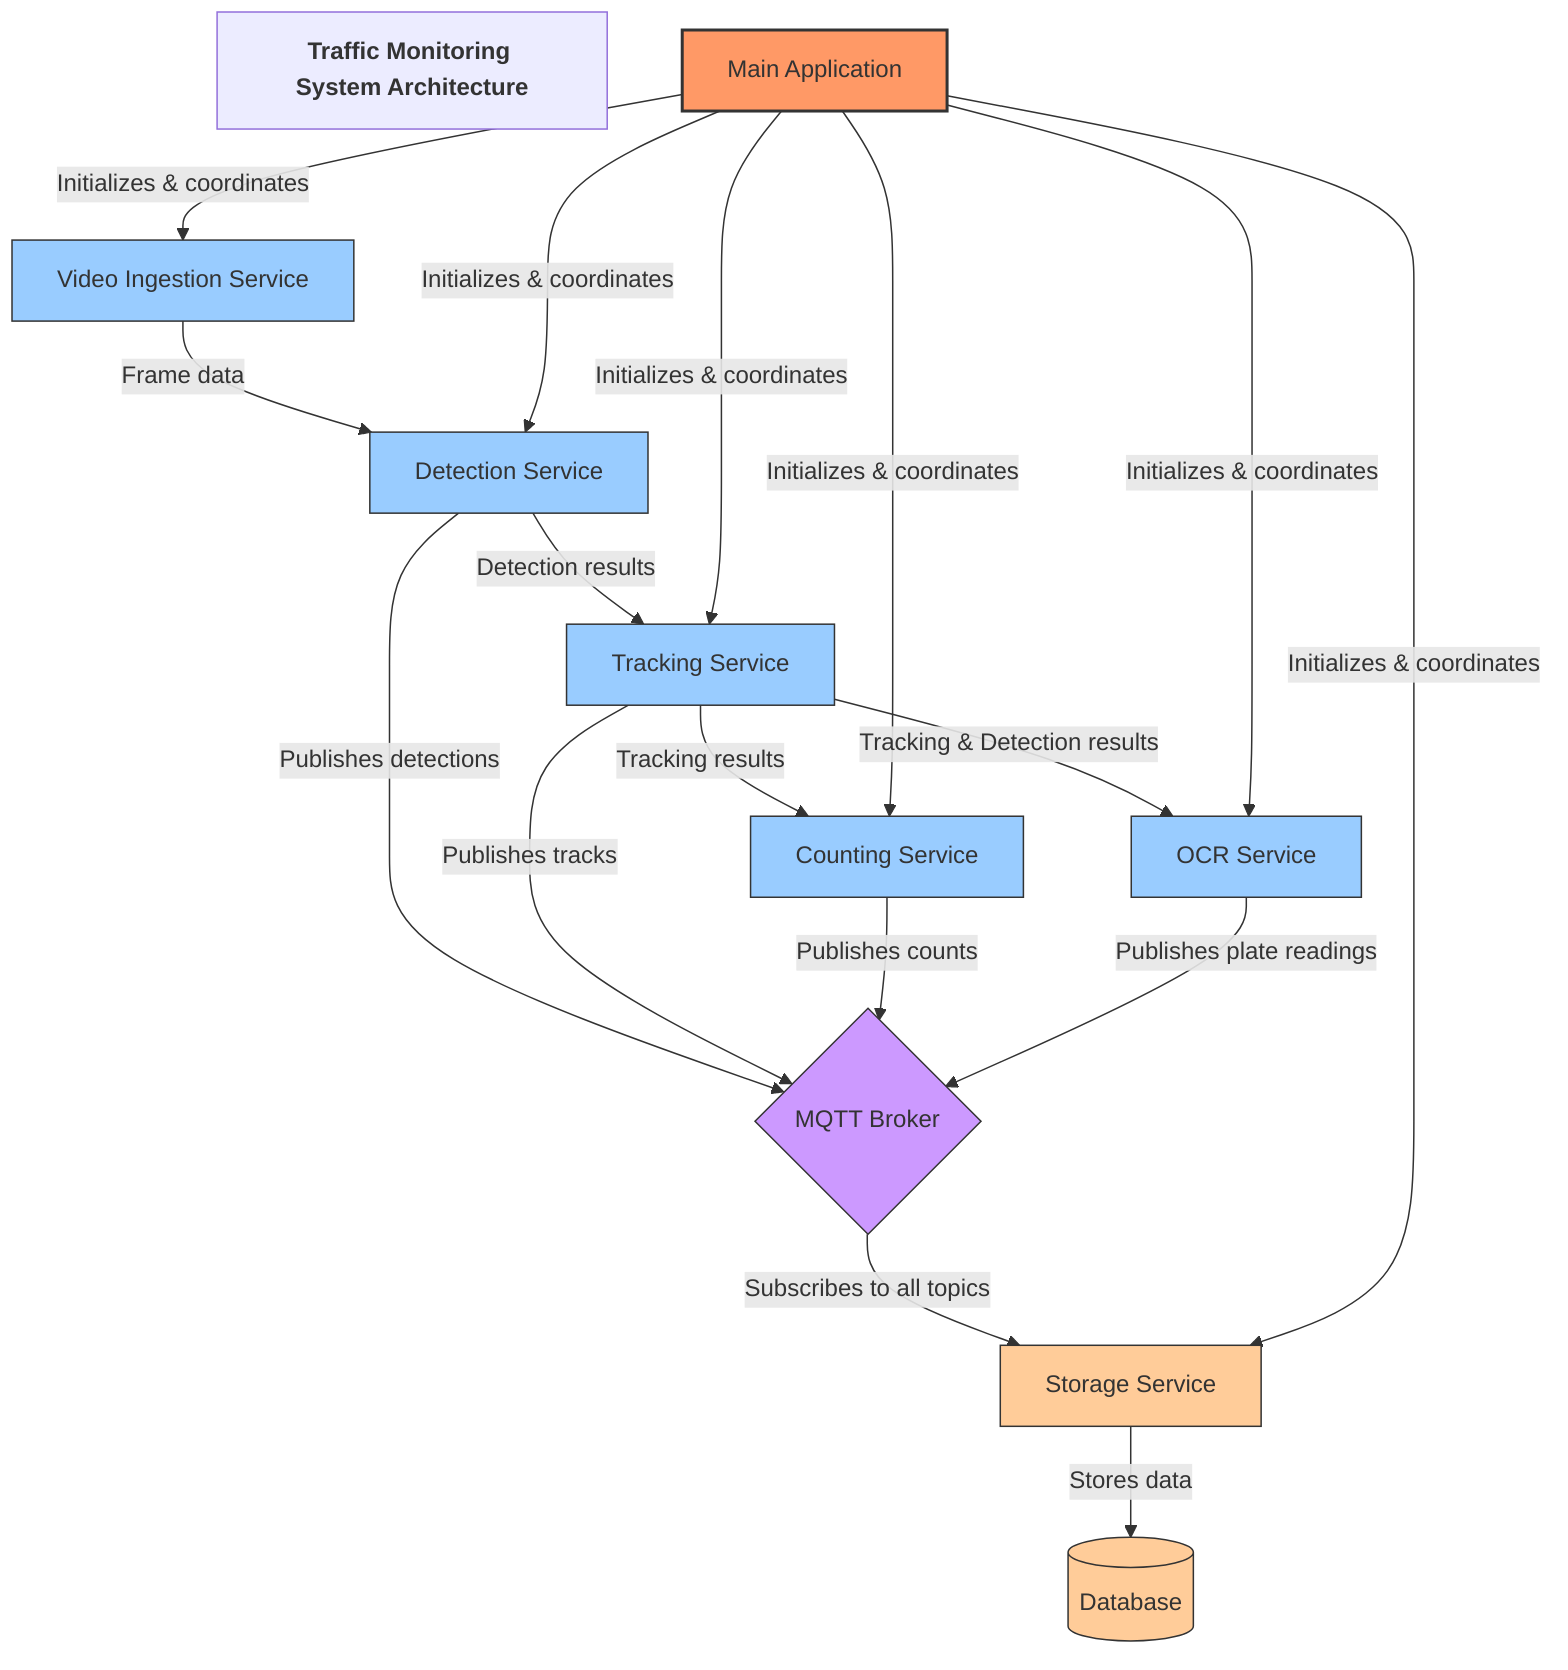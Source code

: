 graph TD
    title[<b>Traffic Monitoring System Architecture</b>]
    
    %% Main components
    Main[Main Application]
    Video[Video Ingestion Service]
    Detection[Detection Service]
    Tracking[Tracking Service]
    Counting[Counting Service]
    OCR[OCR Service]
    Storage[Storage Service]
    DB[(Database)]
    MQTT{MQTT Broker}
    
    %% Flow between components
    Video -->|Frame data| Detection
    Detection -->|Detection results| Tracking
    Tracking -->|Tracking results| Counting
    Tracking -->|Tracking & Detection results| OCR
    
    %% MQTT messaging
    Detection -->|Publishes detections| MQTT
    Tracking -->|Publishes tracks| MQTT
    Counting -->|Publishes counts| MQTT
    OCR -->|Publishes plate readings| MQTT
    MQTT -->|Subscribes to all topics| Storage
    
    %% Database storage
    Storage -->|Stores data| DB
    
    %% Main application orchestration
    Main -->|Initializes & coordinates| Video
    Main -->|Initializes & coordinates| Detection
    Main -->|Initializes & coordinates| Tracking
    Main -->|Initializes & coordinates| Counting
    Main -->|Initializes & coordinates| OCR
    Main -->|Initializes & coordinates| Storage
    
    %% Styling
    classDef main fill:#f96,stroke:#333,stroke-width:2px
    classDef service fill:#9cf,stroke:#333,stroke-width:1px
    classDef storage fill:#fc9,stroke:#333,stroke-width:1px
    classDef messaging fill:#c9f,stroke:#333,stroke-width:1px
    
    class Main main
    class Video,Detection,Tracking,Counting,OCR service
    class Storage,DB storage
    class MQTT messaging